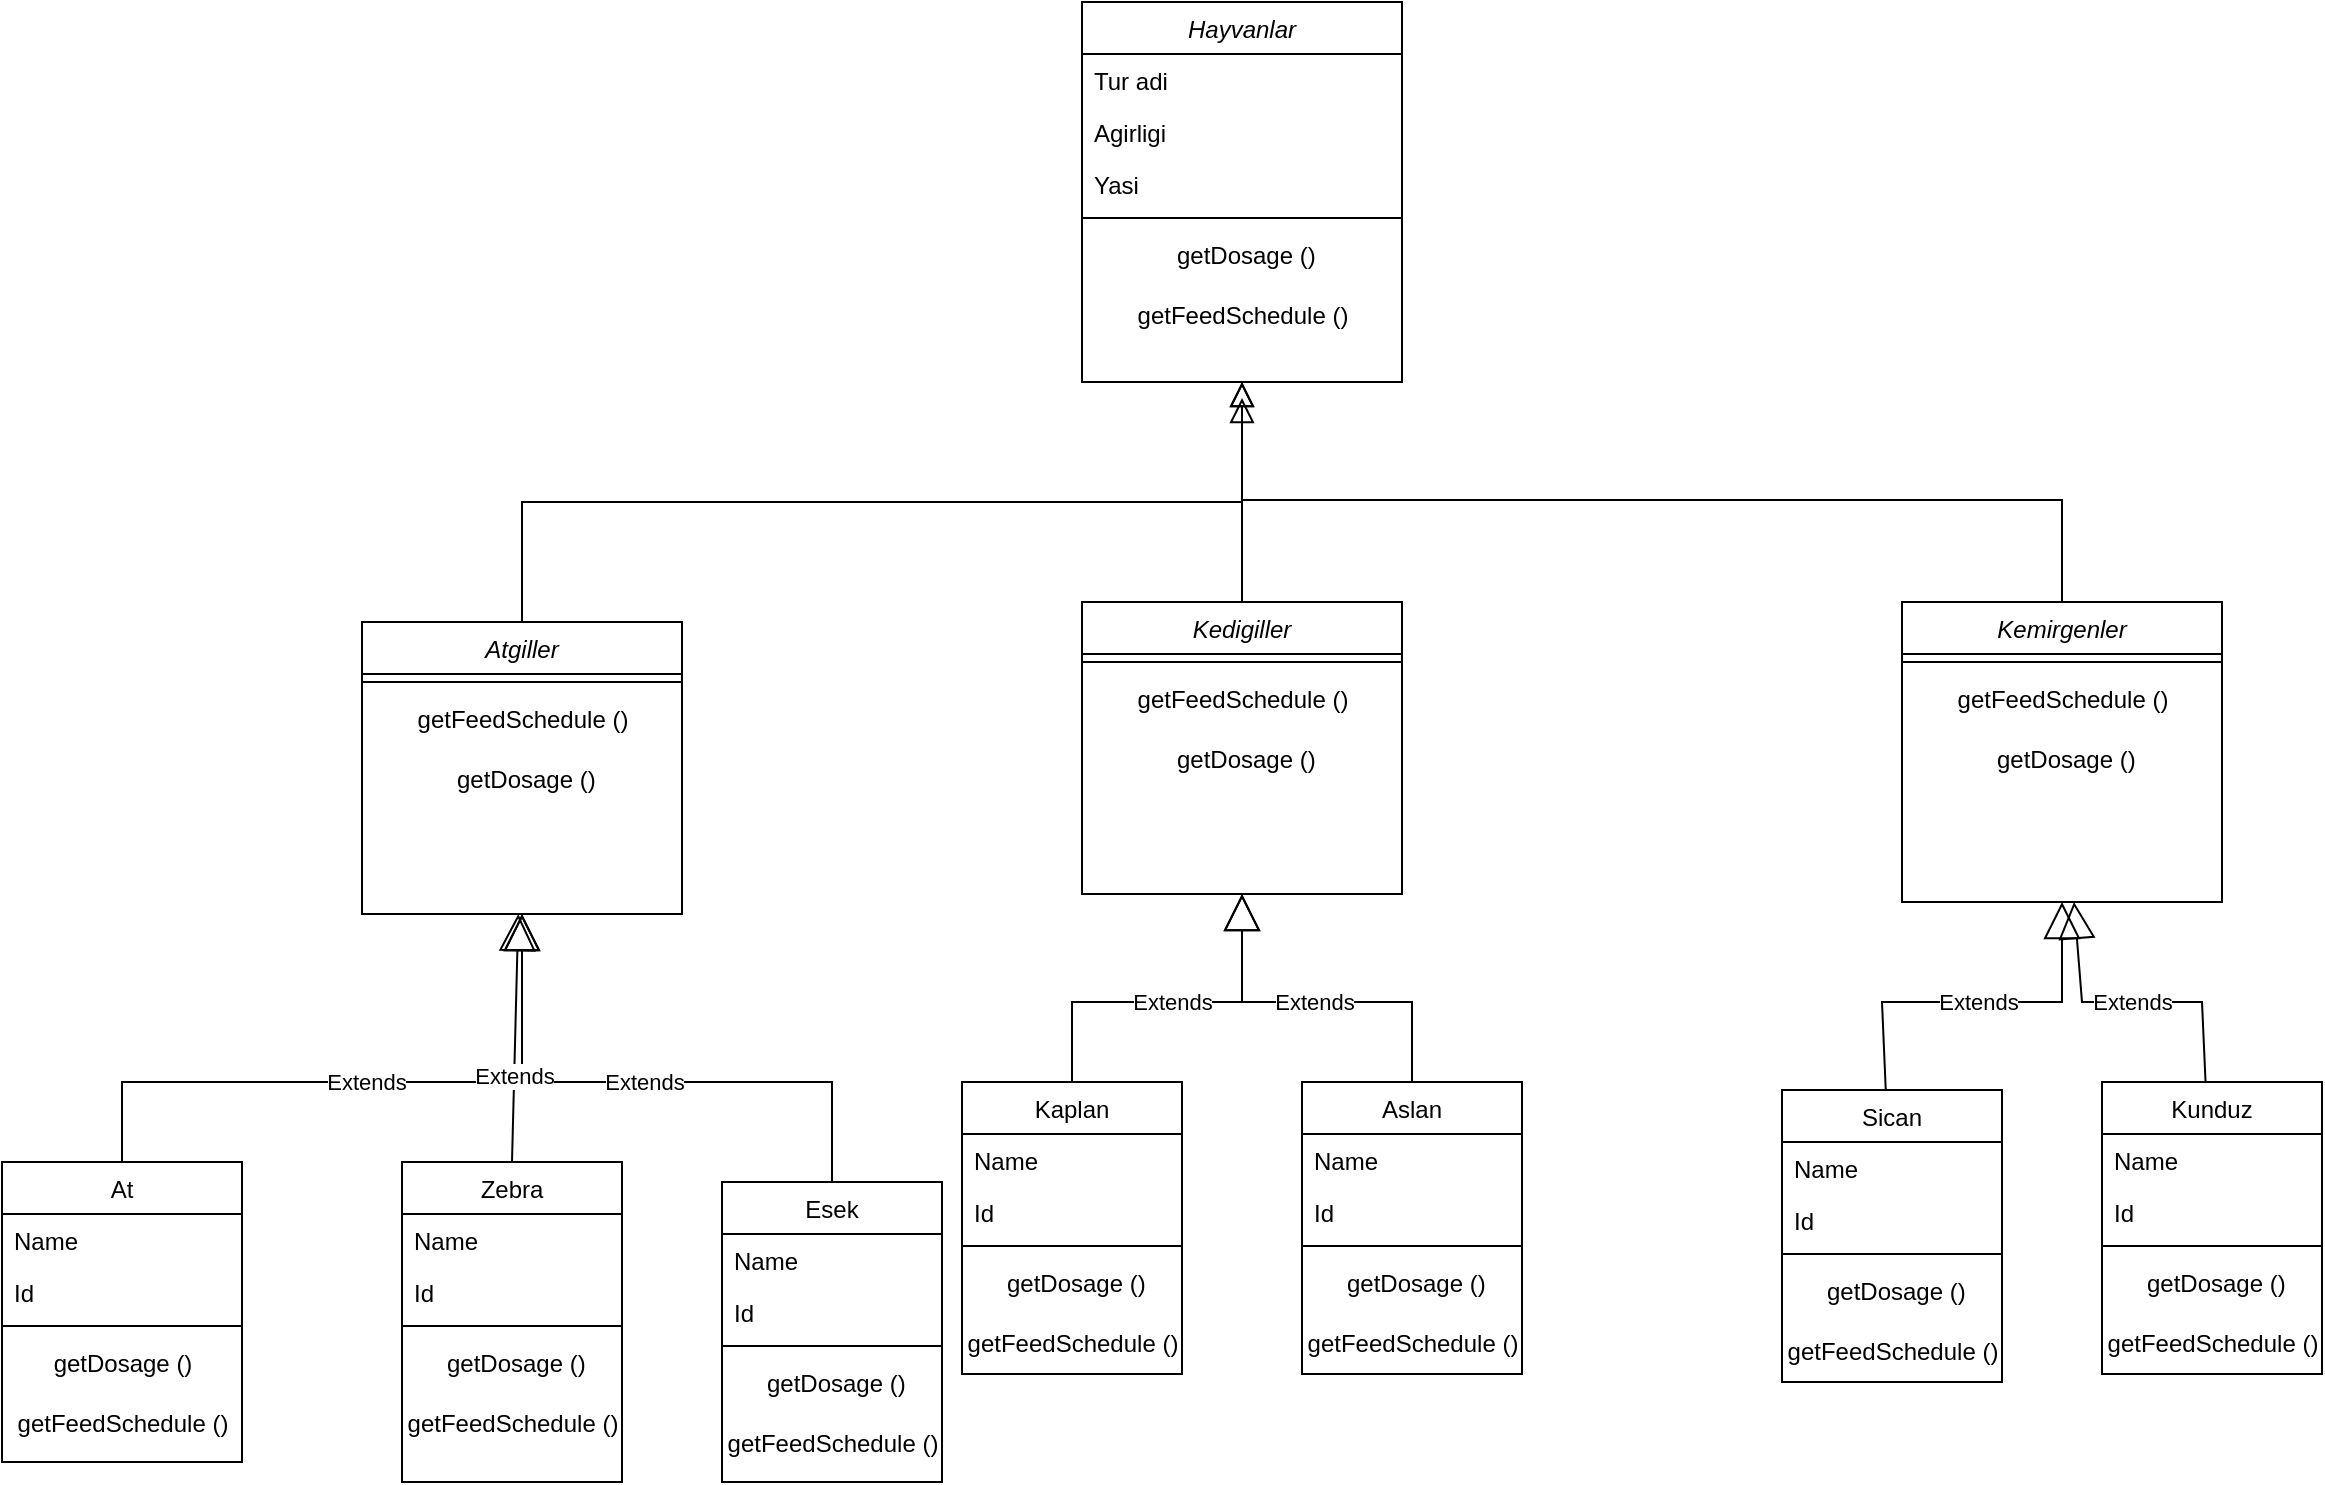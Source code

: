 <mxfile version="22.1.1" type="device">
  <diagram id="C5RBs43oDa-KdzZeNtuy" name="Page-1">
    <mxGraphModel dx="1134" dy="749" grid="1" gridSize="10" guides="1" tooltips="1" connect="1" arrows="1" fold="1" page="1" pageScale="1" pageWidth="1654" pageHeight="2336" math="0" shadow="0">
      <root>
        <mxCell id="WIyWlLk6GJQsqaUBKTNV-0" />
        <mxCell id="WIyWlLk6GJQsqaUBKTNV-1" parent="WIyWlLk6GJQsqaUBKTNV-0" />
        <mxCell id="zkfFHV4jXpPFQw0GAbJ--0" value="Hayvanlar" style="swimlane;fontStyle=2;align=center;verticalAlign=top;childLayout=stackLayout;horizontal=1;startSize=26;horizontalStack=0;resizeParent=1;resizeLast=0;collapsible=1;marginBottom=0;rounded=0;shadow=0;strokeWidth=1;" parent="WIyWlLk6GJQsqaUBKTNV-1" vertex="1">
          <mxGeometry x="560" y="60" width="160" height="190" as="geometry">
            <mxRectangle x="230" y="140" width="160" height="26" as="alternateBounds" />
          </mxGeometry>
        </mxCell>
        <mxCell id="zkfFHV4jXpPFQw0GAbJ--1" value="Tur adi" style="text;align=left;verticalAlign=top;spacingLeft=4;spacingRight=4;overflow=hidden;rotatable=0;points=[[0,0.5],[1,0.5]];portConstraint=eastwest;" parent="zkfFHV4jXpPFQw0GAbJ--0" vertex="1">
          <mxGeometry y="26" width="160" height="26" as="geometry" />
        </mxCell>
        <mxCell id="zkfFHV4jXpPFQw0GAbJ--2" value="Agirligi" style="text;align=left;verticalAlign=top;spacingLeft=4;spacingRight=4;overflow=hidden;rotatable=0;points=[[0,0.5],[1,0.5]];portConstraint=eastwest;rounded=0;shadow=0;html=0;" parent="zkfFHV4jXpPFQw0GAbJ--0" vertex="1">
          <mxGeometry y="52" width="160" height="26" as="geometry" />
        </mxCell>
        <mxCell id="zkfFHV4jXpPFQw0GAbJ--3" value="Yasi" style="text;align=left;verticalAlign=top;spacingLeft=4;spacingRight=4;overflow=hidden;rotatable=0;points=[[0,0.5],[1,0.5]];portConstraint=eastwest;rounded=0;shadow=0;html=0;" parent="zkfFHV4jXpPFQw0GAbJ--0" vertex="1">
          <mxGeometry y="78" width="160" height="26" as="geometry" />
        </mxCell>
        <mxCell id="zkfFHV4jXpPFQw0GAbJ--4" value="" style="line;html=1;strokeWidth=1;align=left;verticalAlign=middle;spacingTop=-1;spacingLeft=3;spacingRight=3;rotatable=0;labelPosition=right;points=[];portConstraint=eastwest;" parent="zkfFHV4jXpPFQw0GAbJ--0" vertex="1">
          <mxGeometry y="104" width="160" height="8" as="geometry" />
        </mxCell>
        <mxCell id="hwI_Mk9WTxf3w8bSnteX-63" value="&amp;nbsp;getDosage ()" style="text;html=1;align=center;verticalAlign=middle;resizable=0;points=[];autosize=1;strokeColor=none;fillColor=none;" vertex="1" parent="zkfFHV4jXpPFQw0GAbJ--0">
          <mxGeometry y="112" width="160" height="30" as="geometry" />
        </mxCell>
        <mxCell id="hwI_Mk9WTxf3w8bSnteX-62" value="getFeedSchedule ()" style="text;html=1;align=center;verticalAlign=middle;resizable=0;points=[];autosize=1;strokeColor=none;fillColor=none;" vertex="1" parent="zkfFHV4jXpPFQw0GAbJ--0">
          <mxGeometry y="142" width="160" height="30" as="geometry" />
        </mxCell>
        <mxCell id="zkfFHV4jXpPFQw0GAbJ--6" value="Atgiller" style="swimlane;fontStyle=2;align=center;verticalAlign=top;childLayout=stackLayout;horizontal=1;startSize=26;horizontalStack=0;resizeParent=1;resizeLast=0;collapsible=1;marginBottom=0;rounded=0;shadow=0;strokeWidth=1;" parent="WIyWlLk6GJQsqaUBKTNV-1" vertex="1">
          <mxGeometry x="200" y="370" width="160" height="146" as="geometry">
            <mxRectangle x="130" y="380" width="160" height="26" as="alternateBounds" />
          </mxGeometry>
        </mxCell>
        <mxCell id="zkfFHV4jXpPFQw0GAbJ--9" value="" style="line;html=1;strokeWidth=1;align=left;verticalAlign=middle;spacingTop=-1;spacingLeft=3;spacingRight=3;rotatable=0;labelPosition=right;points=[];portConstraint=eastwest;" parent="zkfFHV4jXpPFQw0GAbJ--6" vertex="1">
          <mxGeometry y="26" width="160" height="8" as="geometry" />
        </mxCell>
        <mxCell id="hwI_Mk9WTxf3w8bSnteX-66" value="getFeedSchedule ()" style="text;html=1;align=center;verticalAlign=middle;resizable=0;points=[];autosize=1;strokeColor=none;fillColor=none;" vertex="1" parent="zkfFHV4jXpPFQw0GAbJ--6">
          <mxGeometry y="34" width="160" height="30" as="geometry" />
        </mxCell>
        <mxCell id="hwI_Mk9WTxf3w8bSnteX-65" value="&amp;nbsp;getDosage ()" style="text;html=1;align=center;verticalAlign=middle;resizable=0;points=[];autosize=1;strokeColor=none;fillColor=none;" vertex="1" parent="zkfFHV4jXpPFQw0GAbJ--6">
          <mxGeometry y="64" width="160" height="30" as="geometry" />
        </mxCell>
        <mxCell id="zkfFHV4jXpPFQw0GAbJ--12" value="" style="endArrow=block;endSize=10;endFill=0;shadow=0;strokeWidth=1;rounded=0;edgeStyle=elbowEdgeStyle;elbow=vertical;" parent="WIyWlLk6GJQsqaUBKTNV-1" source="zkfFHV4jXpPFQw0GAbJ--6" target="zkfFHV4jXpPFQw0GAbJ--0" edge="1">
          <mxGeometry width="160" relative="1" as="geometry">
            <mxPoint x="540" y="203" as="sourcePoint" />
            <mxPoint x="540" y="203" as="targetPoint" />
          </mxGeometry>
        </mxCell>
        <mxCell id="zkfFHV4jXpPFQw0GAbJ--13" value="Kedigiller" style="swimlane;fontStyle=2;align=center;verticalAlign=top;childLayout=stackLayout;horizontal=1;startSize=26;horizontalStack=0;resizeParent=1;resizeLast=0;collapsible=1;marginBottom=0;rounded=0;shadow=0;strokeWidth=1;" parent="WIyWlLk6GJQsqaUBKTNV-1" vertex="1">
          <mxGeometry x="560" y="360" width="160" height="146" as="geometry">
            <mxRectangle x="340" y="380" width="170" height="26" as="alternateBounds" />
          </mxGeometry>
        </mxCell>
        <mxCell id="zkfFHV4jXpPFQw0GAbJ--15" value="" style="line;html=1;strokeWidth=1;align=left;verticalAlign=middle;spacingTop=-1;spacingLeft=3;spacingRight=3;rotatable=0;labelPosition=right;points=[];portConstraint=eastwest;" parent="zkfFHV4jXpPFQw0GAbJ--13" vertex="1">
          <mxGeometry y="26" width="160" height="8" as="geometry" />
        </mxCell>
        <mxCell id="hwI_Mk9WTxf3w8bSnteX-67" value="getFeedSchedule ()" style="text;html=1;align=center;verticalAlign=middle;resizable=0;points=[];autosize=1;strokeColor=none;fillColor=none;" vertex="1" parent="zkfFHV4jXpPFQw0GAbJ--13">
          <mxGeometry y="34" width="160" height="30" as="geometry" />
        </mxCell>
        <mxCell id="hwI_Mk9WTxf3w8bSnteX-68" value="&amp;nbsp;getDosage ()" style="text;html=1;align=center;verticalAlign=middle;resizable=0;points=[];autosize=1;strokeColor=none;fillColor=none;" vertex="1" parent="zkfFHV4jXpPFQw0GAbJ--13">
          <mxGeometry y="64" width="160" height="30" as="geometry" />
        </mxCell>
        <mxCell id="zkfFHV4jXpPFQw0GAbJ--16" value="" style="endArrow=block;endSize=10;endFill=0;shadow=0;strokeWidth=1;rounded=0;edgeStyle=elbowEdgeStyle;elbow=vertical;" parent="WIyWlLk6GJQsqaUBKTNV-1" source="zkfFHV4jXpPFQw0GAbJ--13" target="zkfFHV4jXpPFQw0GAbJ--0" edge="1">
          <mxGeometry width="160" relative="1" as="geometry">
            <mxPoint x="550" y="373" as="sourcePoint" />
            <mxPoint x="650" y="271" as="targetPoint" />
          </mxGeometry>
        </mxCell>
        <mxCell id="zkfFHV4jXpPFQw0GAbJ--17" value="Kemirgenler" style="swimlane;fontStyle=2;align=center;verticalAlign=top;childLayout=stackLayout;horizontal=1;startSize=26;horizontalStack=0;resizeParent=1;resizeLast=0;collapsible=1;marginBottom=0;rounded=0;shadow=0;strokeWidth=1;" parent="WIyWlLk6GJQsqaUBKTNV-1" vertex="1">
          <mxGeometry x="970" y="360" width="160" height="150" as="geometry">
            <mxRectangle x="550" y="140" width="160" height="26" as="alternateBounds" />
          </mxGeometry>
        </mxCell>
        <mxCell id="zkfFHV4jXpPFQw0GAbJ--23" value="" style="line;html=1;strokeWidth=1;align=left;verticalAlign=middle;spacingTop=-1;spacingLeft=3;spacingRight=3;rotatable=0;labelPosition=right;points=[];portConstraint=eastwest;" parent="zkfFHV4jXpPFQw0GAbJ--17" vertex="1">
          <mxGeometry y="26" width="160" height="8" as="geometry" />
        </mxCell>
        <mxCell id="hwI_Mk9WTxf3w8bSnteX-69" value="getFeedSchedule ()" style="text;html=1;align=center;verticalAlign=middle;resizable=0;points=[];autosize=1;strokeColor=none;fillColor=none;" vertex="1" parent="zkfFHV4jXpPFQw0GAbJ--17">
          <mxGeometry y="34" width="160" height="30" as="geometry" />
        </mxCell>
        <mxCell id="hwI_Mk9WTxf3w8bSnteX-70" value="&amp;nbsp;getDosage ()" style="text;html=1;align=center;verticalAlign=middle;resizable=0;points=[];autosize=1;strokeColor=none;fillColor=none;" vertex="1" parent="zkfFHV4jXpPFQw0GAbJ--17">
          <mxGeometry y="64" width="160" height="30" as="geometry" />
        </mxCell>
        <mxCell id="hwI_Mk9WTxf3w8bSnteX-0" value="" style="endArrow=block;endSize=10;endFill=0;shadow=0;strokeWidth=1;rounded=0;edgeStyle=elbowEdgeStyle;elbow=vertical;exitX=0.5;exitY=0;exitDx=0;exitDy=0;" edge="1" parent="WIyWlLk6GJQsqaUBKTNV-1" source="zkfFHV4jXpPFQw0GAbJ--17">
          <mxGeometry width="160" relative="1" as="geometry">
            <mxPoint x="660" y="360" as="sourcePoint" />
            <mxPoint x="640" y="258" as="targetPoint" />
          </mxGeometry>
        </mxCell>
        <mxCell id="hwI_Mk9WTxf3w8bSnteX-1" value="At" style="swimlane;fontStyle=0;align=center;verticalAlign=top;childLayout=stackLayout;horizontal=1;startSize=26;horizontalStack=0;resizeParent=1;resizeLast=0;collapsible=1;marginBottom=0;rounded=0;shadow=0;strokeWidth=1;" vertex="1" parent="WIyWlLk6GJQsqaUBKTNV-1">
          <mxGeometry x="20" y="640" width="120" height="150" as="geometry">
            <mxRectangle x="130" y="380" width="160" height="26" as="alternateBounds" />
          </mxGeometry>
        </mxCell>
        <mxCell id="hwI_Mk9WTxf3w8bSnteX-110" value="Name" style="text;align=left;verticalAlign=top;spacingLeft=4;spacingRight=4;overflow=hidden;rotatable=0;points=[[0,0.5],[1,0.5]];portConstraint=eastwest;" vertex="1" parent="hwI_Mk9WTxf3w8bSnteX-1">
          <mxGeometry y="26" width="120" height="26" as="geometry" />
        </mxCell>
        <mxCell id="hwI_Mk9WTxf3w8bSnteX-111" value="Id" style="text;align=left;verticalAlign=top;spacingLeft=4;spacingRight=4;overflow=hidden;rotatable=0;points=[[0,0.5],[1,0.5]];portConstraint=eastwest;rounded=0;shadow=0;html=0;" vertex="1" parent="hwI_Mk9WTxf3w8bSnteX-1">
          <mxGeometry y="52" width="120" height="26" as="geometry" />
        </mxCell>
        <mxCell id="hwI_Mk9WTxf3w8bSnteX-4" value="" style="line;html=1;strokeWidth=1;align=left;verticalAlign=middle;spacingTop=-1;spacingLeft=3;spacingRight=3;rotatable=0;labelPosition=right;points=[];portConstraint=eastwest;" vertex="1" parent="hwI_Mk9WTxf3w8bSnteX-1">
          <mxGeometry y="78" width="120" height="8" as="geometry" />
        </mxCell>
        <mxCell id="hwI_Mk9WTxf3w8bSnteX-55" value="getDosage ()" style="text;html=1;align=center;verticalAlign=middle;resizable=0;points=[];autosize=1;strokeColor=none;fillColor=none;" vertex="1" parent="hwI_Mk9WTxf3w8bSnteX-1">
          <mxGeometry y="86" width="120" height="30" as="geometry" />
        </mxCell>
        <mxCell id="hwI_Mk9WTxf3w8bSnteX-75" value="getFeedSchedule ()" style="text;html=1;align=center;verticalAlign=middle;resizable=0;points=[];autosize=1;strokeColor=none;fillColor=none;" vertex="1" parent="hwI_Mk9WTxf3w8bSnteX-1">
          <mxGeometry y="116" width="120" height="30" as="geometry" />
        </mxCell>
        <mxCell id="hwI_Mk9WTxf3w8bSnteX-7" value="Zebra" style="swimlane;fontStyle=0;align=center;verticalAlign=top;childLayout=stackLayout;horizontal=1;startSize=26;horizontalStack=0;resizeParent=1;resizeLast=0;collapsible=1;marginBottom=0;rounded=0;shadow=0;strokeWidth=1;" vertex="1" parent="WIyWlLk6GJQsqaUBKTNV-1">
          <mxGeometry x="220" y="640" width="110" height="160" as="geometry">
            <mxRectangle x="130" y="380" width="160" height="26" as="alternateBounds" />
          </mxGeometry>
        </mxCell>
        <mxCell id="hwI_Mk9WTxf3w8bSnteX-112" value="Name" style="text;align=left;verticalAlign=top;spacingLeft=4;spacingRight=4;overflow=hidden;rotatable=0;points=[[0,0.5],[1,0.5]];portConstraint=eastwest;" vertex="1" parent="hwI_Mk9WTxf3w8bSnteX-7">
          <mxGeometry y="26" width="110" height="26" as="geometry" />
        </mxCell>
        <mxCell id="hwI_Mk9WTxf3w8bSnteX-113" value="Id" style="text;align=left;verticalAlign=top;spacingLeft=4;spacingRight=4;overflow=hidden;rotatable=0;points=[[0,0.5],[1,0.5]];portConstraint=eastwest;rounded=0;shadow=0;html=0;" vertex="1" parent="hwI_Mk9WTxf3w8bSnteX-7">
          <mxGeometry y="52" width="110" height="26" as="geometry" />
        </mxCell>
        <mxCell id="hwI_Mk9WTxf3w8bSnteX-10" value="" style="line;html=1;strokeWidth=1;align=left;verticalAlign=middle;spacingTop=-1;spacingLeft=3;spacingRight=3;rotatable=0;labelPosition=right;points=[];portConstraint=eastwest;" vertex="1" parent="hwI_Mk9WTxf3w8bSnteX-7">
          <mxGeometry y="78" width="110" height="8" as="geometry" />
        </mxCell>
        <mxCell id="hwI_Mk9WTxf3w8bSnteX-56" value="&amp;nbsp;getDosage ()" style="text;html=1;align=center;verticalAlign=middle;resizable=0;points=[];autosize=1;strokeColor=none;fillColor=none;" vertex="1" parent="hwI_Mk9WTxf3w8bSnteX-7">
          <mxGeometry y="86" width="110" height="30" as="geometry" />
        </mxCell>
        <mxCell id="hwI_Mk9WTxf3w8bSnteX-82" value="getFeedSchedule ()" style="text;html=1;align=center;verticalAlign=middle;resizable=0;points=[];autosize=1;strokeColor=none;fillColor=none;" vertex="1" parent="hwI_Mk9WTxf3w8bSnteX-7">
          <mxGeometry y="116" width="110" height="30" as="geometry" />
        </mxCell>
        <mxCell id="hwI_Mk9WTxf3w8bSnteX-13" value="Esek" style="swimlane;fontStyle=0;align=center;verticalAlign=top;childLayout=stackLayout;horizontal=1;startSize=26;horizontalStack=0;resizeParent=1;resizeLast=0;collapsible=1;marginBottom=0;rounded=0;shadow=0;strokeWidth=1;" vertex="1" parent="WIyWlLk6GJQsqaUBKTNV-1">
          <mxGeometry x="380" y="650" width="110" height="150" as="geometry">
            <mxRectangle x="130" y="380" width="160" height="26" as="alternateBounds" />
          </mxGeometry>
        </mxCell>
        <mxCell id="hwI_Mk9WTxf3w8bSnteX-117" value="Name" style="text;align=left;verticalAlign=top;spacingLeft=4;spacingRight=4;overflow=hidden;rotatable=0;points=[[0,0.5],[1,0.5]];portConstraint=eastwest;" vertex="1" parent="hwI_Mk9WTxf3w8bSnteX-13">
          <mxGeometry y="26" width="110" height="26" as="geometry" />
        </mxCell>
        <mxCell id="hwI_Mk9WTxf3w8bSnteX-118" value="Id" style="text;align=left;verticalAlign=top;spacingLeft=4;spacingRight=4;overflow=hidden;rotatable=0;points=[[0,0.5],[1,0.5]];portConstraint=eastwest;rounded=0;shadow=0;html=0;" vertex="1" parent="hwI_Mk9WTxf3w8bSnteX-13">
          <mxGeometry y="52" width="110" height="26" as="geometry" />
        </mxCell>
        <mxCell id="hwI_Mk9WTxf3w8bSnteX-16" value="" style="line;html=1;strokeWidth=1;align=left;verticalAlign=middle;spacingTop=-1;spacingLeft=3;spacingRight=3;rotatable=0;labelPosition=right;points=[];portConstraint=eastwest;" vertex="1" parent="hwI_Mk9WTxf3w8bSnteX-13">
          <mxGeometry y="78" width="110" height="8" as="geometry" />
        </mxCell>
        <mxCell id="hwI_Mk9WTxf3w8bSnteX-81" value="&amp;nbsp;getDosage ()" style="text;html=1;align=center;verticalAlign=middle;resizable=0;points=[];autosize=1;strokeColor=none;fillColor=none;" vertex="1" parent="hwI_Mk9WTxf3w8bSnteX-13">
          <mxGeometry y="86" width="110" height="30" as="geometry" />
        </mxCell>
        <mxCell id="hwI_Mk9WTxf3w8bSnteX-88" value="getFeedSchedule ()" style="text;html=1;align=center;verticalAlign=middle;resizable=0;points=[];autosize=1;strokeColor=none;fillColor=none;" vertex="1" parent="hwI_Mk9WTxf3w8bSnteX-13">
          <mxGeometry y="116" width="110" height="30" as="geometry" />
        </mxCell>
        <mxCell id="hwI_Mk9WTxf3w8bSnteX-19" value="Kaplan" style="swimlane;fontStyle=0;align=center;verticalAlign=top;childLayout=stackLayout;horizontal=1;startSize=26;horizontalStack=0;resizeParent=1;resizeLast=0;collapsible=1;marginBottom=0;rounded=0;shadow=0;strokeWidth=1;" vertex="1" parent="WIyWlLk6GJQsqaUBKTNV-1">
          <mxGeometry x="500" y="600" width="110" height="146" as="geometry">
            <mxRectangle x="130" y="380" width="160" height="26" as="alternateBounds" />
          </mxGeometry>
        </mxCell>
        <mxCell id="hwI_Mk9WTxf3w8bSnteX-20" value="Name" style="text;align=left;verticalAlign=top;spacingLeft=4;spacingRight=4;overflow=hidden;rotatable=0;points=[[0,0.5],[1,0.5]];portConstraint=eastwest;" vertex="1" parent="hwI_Mk9WTxf3w8bSnteX-19">
          <mxGeometry y="26" width="110" height="26" as="geometry" />
        </mxCell>
        <mxCell id="hwI_Mk9WTxf3w8bSnteX-21" value="Id" style="text;align=left;verticalAlign=top;spacingLeft=4;spacingRight=4;overflow=hidden;rotatable=0;points=[[0,0.5],[1,0.5]];portConstraint=eastwest;rounded=0;shadow=0;html=0;" vertex="1" parent="hwI_Mk9WTxf3w8bSnteX-19">
          <mxGeometry y="52" width="110" height="26" as="geometry" />
        </mxCell>
        <mxCell id="hwI_Mk9WTxf3w8bSnteX-22" value="" style="line;html=1;strokeWidth=1;align=left;verticalAlign=middle;spacingTop=-1;spacingLeft=3;spacingRight=3;rotatable=0;labelPosition=right;points=[];portConstraint=eastwest;" vertex="1" parent="hwI_Mk9WTxf3w8bSnteX-19">
          <mxGeometry y="78" width="110" height="8" as="geometry" />
        </mxCell>
        <mxCell id="hwI_Mk9WTxf3w8bSnteX-58" value="&amp;nbsp;getDosage ()" style="text;html=1;align=center;verticalAlign=middle;resizable=0;points=[];autosize=1;strokeColor=none;fillColor=none;" vertex="1" parent="hwI_Mk9WTxf3w8bSnteX-19">
          <mxGeometry y="86" width="110" height="30" as="geometry" />
        </mxCell>
        <mxCell id="hwI_Mk9WTxf3w8bSnteX-97" value="getFeedSchedule ()" style="text;html=1;align=center;verticalAlign=middle;resizable=0;points=[];autosize=1;strokeColor=none;fillColor=none;" vertex="1" parent="hwI_Mk9WTxf3w8bSnteX-19">
          <mxGeometry y="116" width="110" height="30" as="geometry" />
        </mxCell>
        <mxCell id="hwI_Mk9WTxf3w8bSnteX-25" value="Aslan" style="swimlane;fontStyle=0;align=center;verticalAlign=top;childLayout=stackLayout;horizontal=1;startSize=26;horizontalStack=0;resizeParent=1;resizeLast=0;collapsible=1;marginBottom=0;rounded=0;shadow=0;strokeWidth=1;" vertex="1" parent="WIyWlLk6GJQsqaUBKTNV-1">
          <mxGeometry x="670" y="600" width="110" height="146" as="geometry">
            <mxRectangle x="130" y="380" width="160" height="26" as="alternateBounds" />
          </mxGeometry>
        </mxCell>
        <mxCell id="hwI_Mk9WTxf3w8bSnteX-26" value="Name" style="text;align=left;verticalAlign=top;spacingLeft=4;spacingRight=4;overflow=hidden;rotatable=0;points=[[0,0.5],[1,0.5]];portConstraint=eastwest;" vertex="1" parent="hwI_Mk9WTxf3w8bSnteX-25">
          <mxGeometry y="26" width="110" height="26" as="geometry" />
        </mxCell>
        <mxCell id="hwI_Mk9WTxf3w8bSnteX-27" value="Id" style="text;align=left;verticalAlign=top;spacingLeft=4;spacingRight=4;overflow=hidden;rotatable=0;points=[[0,0.5],[1,0.5]];portConstraint=eastwest;rounded=0;shadow=0;html=0;" vertex="1" parent="hwI_Mk9WTxf3w8bSnteX-25">
          <mxGeometry y="52" width="110" height="26" as="geometry" />
        </mxCell>
        <mxCell id="hwI_Mk9WTxf3w8bSnteX-28" value="" style="line;html=1;strokeWidth=1;align=left;verticalAlign=middle;spacingTop=-1;spacingLeft=3;spacingRight=3;rotatable=0;labelPosition=right;points=[];portConstraint=eastwest;" vertex="1" parent="hwI_Mk9WTxf3w8bSnteX-25">
          <mxGeometry y="78" width="110" height="8" as="geometry" />
        </mxCell>
        <mxCell id="hwI_Mk9WTxf3w8bSnteX-59" value="&amp;nbsp;getDosage ()" style="text;html=1;align=center;verticalAlign=middle;resizable=0;points=[];autosize=1;strokeColor=none;fillColor=none;" vertex="1" parent="hwI_Mk9WTxf3w8bSnteX-25">
          <mxGeometry y="86" width="110" height="30" as="geometry" />
        </mxCell>
        <mxCell id="hwI_Mk9WTxf3w8bSnteX-98" value="getFeedSchedule ()" style="text;html=1;align=center;verticalAlign=middle;resizable=0;points=[];autosize=1;strokeColor=none;fillColor=none;" vertex="1" parent="hwI_Mk9WTxf3w8bSnteX-25">
          <mxGeometry y="116" width="110" height="30" as="geometry" />
        </mxCell>
        <mxCell id="hwI_Mk9WTxf3w8bSnteX-37" value="Sican" style="swimlane;fontStyle=0;align=center;verticalAlign=top;childLayout=stackLayout;horizontal=1;startSize=26;horizontalStack=0;resizeParent=1;resizeLast=0;collapsible=1;marginBottom=0;rounded=0;shadow=0;strokeWidth=1;" vertex="1" parent="WIyWlLk6GJQsqaUBKTNV-1">
          <mxGeometry x="910" y="604" width="110" height="146" as="geometry">
            <mxRectangle x="130" y="380" width="160" height="26" as="alternateBounds" />
          </mxGeometry>
        </mxCell>
        <mxCell id="hwI_Mk9WTxf3w8bSnteX-39" value="Name" style="text;align=left;verticalAlign=top;spacingLeft=4;spacingRight=4;overflow=hidden;rotatable=0;points=[[0,0.5],[1,0.5]];portConstraint=eastwest;rounded=0;shadow=0;html=0;" vertex="1" parent="hwI_Mk9WTxf3w8bSnteX-37">
          <mxGeometry y="26" width="110" height="26" as="geometry" />
        </mxCell>
        <mxCell id="hwI_Mk9WTxf3w8bSnteX-119" value="Id" style="text;align=left;verticalAlign=top;spacingLeft=4;spacingRight=4;overflow=hidden;rotatable=0;points=[[0,0.5],[1,0.5]];portConstraint=eastwest;rounded=0;shadow=0;html=0;" vertex="1" parent="hwI_Mk9WTxf3w8bSnteX-37">
          <mxGeometry y="52" width="110" height="26" as="geometry" />
        </mxCell>
        <mxCell id="hwI_Mk9WTxf3w8bSnteX-40" value="" style="line;html=1;strokeWidth=1;align=left;verticalAlign=middle;spacingTop=-1;spacingLeft=3;spacingRight=3;rotatable=0;labelPosition=right;points=[];portConstraint=eastwest;" vertex="1" parent="hwI_Mk9WTxf3w8bSnteX-37">
          <mxGeometry y="78" width="110" height="8" as="geometry" />
        </mxCell>
        <mxCell id="hwI_Mk9WTxf3w8bSnteX-60" value="&amp;nbsp;getDosage ()" style="text;html=1;align=center;verticalAlign=middle;resizable=0;points=[];autosize=1;strokeColor=none;fillColor=none;" vertex="1" parent="hwI_Mk9WTxf3w8bSnteX-37">
          <mxGeometry y="86" width="110" height="30" as="geometry" />
        </mxCell>
        <mxCell id="hwI_Mk9WTxf3w8bSnteX-99" value="getFeedSchedule ()" style="text;html=1;align=center;verticalAlign=middle;resizable=0;points=[];autosize=1;strokeColor=none;fillColor=none;" vertex="1" parent="hwI_Mk9WTxf3w8bSnteX-37">
          <mxGeometry y="116" width="110" height="30" as="geometry" />
        </mxCell>
        <mxCell id="hwI_Mk9WTxf3w8bSnteX-43" value="Kunduz" style="swimlane;fontStyle=0;align=center;verticalAlign=top;childLayout=stackLayout;horizontal=1;startSize=26;horizontalStack=0;resizeParent=1;resizeLast=0;collapsible=1;marginBottom=0;rounded=0;shadow=0;strokeWidth=1;" vertex="1" parent="WIyWlLk6GJQsqaUBKTNV-1">
          <mxGeometry x="1070" y="600" width="110" height="146" as="geometry">
            <mxRectangle x="130" y="380" width="160" height="26" as="alternateBounds" />
          </mxGeometry>
        </mxCell>
        <mxCell id="hwI_Mk9WTxf3w8bSnteX-45" value="Name" style="text;align=left;verticalAlign=top;spacingLeft=4;spacingRight=4;overflow=hidden;rotatable=0;points=[[0,0.5],[1,0.5]];portConstraint=eastwest;rounded=0;shadow=0;html=0;" vertex="1" parent="hwI_Mk9WTxf3w8bSnteX-43">
          <mxGeometry y="26" width="110" height="26" as="geometry" />
        </mxCell>
        <mxCell id="hwI_Mk9WTxf3w8bSnteX-120" value="Id" style="text;align=left;verticalAlign=top;spacingLeft=4;spacingRight=4;overflow=hidden;rotatable=0;points=[[0,0.5],[1,0.5]];portConstraint=eastwest;rounded=0;shadow=0;html=0;" vertex="1" parent="hwI_Mk9WTxf3w8bSnteX-43">
          <mxGeometry y="52" width="110" height="26" as="geometry" />
        </mxCell>
        <mxCell id="hwI_Mk9WTxf3w8bSnteX-46" value="" style="line;html=1;strokeWidth=1;align=left;verticalAlign=middle;spacingTop=-1;spacingLeft=3;spacingRight=3;rotatable=0;labelPosition=right;points=[];portConstraint=eastwest;" vertex="1" parent="hwI_Mk9WTxf3w8bSnteX-43">
          <mxGeometry y="78" width="110" height="8" as="geometry" />
        </mxCell>
        <mxCell id="hwI_Mk9WTxf3w8bSnteX-61" value="&amp;nbsp;getDosage ()" style="text;html=1;align=center;verticalAlign=middle;resizable=0;points=[];autosize=1;strokeColor=none;fillColor=none;" vertex="1" parent="hwI_Mk9WTxf3w8bSnteX-43">
          <mxGeometry y="86" width="110" height="30" as="geometry" />
        </mxCell>
        <mxCell id="hwI_Mk9WTxf3w8bSnteX-100" value="getFeedSchedule ()" style="text;html=1;align=center;verticalAlign=middle;resizable=0;points=[];autosize=1;strokeColor=none;fillColor=none;" vertex="1" parent="hwI_Mk9WTxf3w8bSnteX-43">
          <mxGeometry y="116" width="110" height="30" as="geometry" />
        </mxCell>
        <mxCell id="hwI_Mk9WTxf3w8bSnteX-90" value="Extends" style="endArrow=block;endSize=16;endFill=0;html=1;rounded=0;exitX=0.5;exitY=0;exitDx=0;exitDy=0;" edge="1" parent="WIyWlLk6GJQsqaUBKTNV-1" source="hwI_Mk9WTxf3w8bSnteX-19" target="zkfFHV4jXpPFQw0GAbJ--13">
          <mxGeometry width="160" relative="1" as="geometry">
            <mxPoint x="490" y="600" as="sourcePoint" />
            <mxPoint x="650" y="600" as="targetPoint" />
            <Array as="points">
              <mxPoint x="555" y="560" />
              <mxPoint x="640" y="560" />
            </Array>
          </mxGeometry>
        </mxCell>
        <mxCell id="hwI_Mk9WTxf3w8bSnteX-91" value="Extends" style="endArrow=block;endSize=16;endFill=0;html=1;rounded=0;exitX=0.5;exitY=0;exitDx=0;exitDy=0;" edge="1" parent="WIyWlLk6GJQsqaUBKTNV-1" source="hwI_Mk9WTxf3w8bSnteX-1" target="zkfFHV4jXpPFQw0GAbJ--6">
          <mxGeometry width="160" relative="1" as="geometry">
            <mxPoint x="110" y="540" as="sourcePoint" />
            <mxPoint x="270" y="540" as="targetPoint" />
            <Array as="points">
              <mxPoint x="80" y="600" />
              <mxPoint x="280" y="600" />
            </Array>
          </mxGeometry>
        </mxCell>
        <mxCell id="hwI_Mk9WTxf3w8bSnteX-93" value="Extends" style="endArrow=block;endSize=16;endFill=0;html=1;rounded=0;exitX=0.5;exitY=0;exitDx=0;exitDy=0;" edge="1" parent="WIyWlLk6GJQsqaUBKTNV-1" source="hwI_Mk9WTxf3w8bSnteX-13" target="zkfFHV4jXpPFQw0GAbJ--6">
          <mxGeometry width="160" relative="1" as="geometry">
            <mxPoint x="330" y="560" as="sourcePoint" />
            <mxPoint x="490" y="560" as="targetPoint" />
            <Array as="points">
              <mxPoint x="435" y="600" />
              <mxPoint x="280" y="600" />
            </Array>
          </mxGeometry>
        </mxCell>
        <mxCell id="hwI_Mk9WTxf3w8bSnteX-95" value="Extends" style="endArrow=block;endSize=16;endFill=0;html=1;rounded=0;exitX=0.5;exitY=0;exitDx=0;exitDy=0;" edge="1" parent="WIyWlLk6GJQsqaUBKTNV-1" source="hwI_Mk9WTxf3w8bSnteX-7" target="zkfFHV4jXpPFQw0GAbJ--6">
          <mxGeometry x="-0.311" width="160" relative="1" as="geometry">
            <mxPoint x="260" y="600" as="sourcePoint" />
            <mxPoint x="280" y="520" as="targetPoint" />
            <mxPoint y="-1" as="offset" />
          </mxGeometry>
        </mxCell>
        <mxCell id="hwI_Mk9WTxf3w8bSnteX-96" value="Extends" style="endArrow=block;endSize=16;endFill=0;html=1;rounded=0;exitX=0.5;exitY=0;exitDx=0;exitDy=0;" edge="1" parent="WIyWlLk6GJQsqaUBKTNV-1" source="hwI_Mk9WTxf3w8bSnteX-25" target="zkfFHV4jXpPFQw0GAbJ--13">
          <mxGeometry width="160" relative="1" as="geometry">
            <mxPoint x="565" y="610" as="sourcePoint" />
            <mxPoint x="611" y="520" as="targetPoint" />
            <Array as="points">
              <mxPoint x="725" y="560" />
              <mxPoint x="640" y="560" />
            </Array>
          </mxGeometry>
        </mxCell>
        <mxCell id="hwI_Mk9WTxf3w8bSnteX-103" value="Extends" style="endArrow=block;endSize=16;endFill=0;html=1;rounded=0;" edge="1" parent="WIyWlLk6GJQsqaUBKTNV-1" source="hwI_Mk9WTxf3w8bSnteX-37" target="zkfFHV4jXpPFQw0GAbJ--17">
          <mxGeometry width="160" relative="1" as="geometry">
            <mxPoint x="890" y="540" as="sourcePoint" />
            <mxPoint x="1050" y="540" as="targetPoint" />
            <Array as="points">
              <mxPoint x="960" y="560" />
              <mxPoint x="1050" y="560" />
            </Array>
          </mxGeometry>
        </mxCell>
        <mxCell id="hwI_Mk9WTxf3w8bSnteX-104" value="Extends" style="endArrow=block;endSize=16;endFill=0;html=1;rounded=0;" edge="1" parent="WIyWlLk6GJQsqaUBKTNV-1" source="hwI_Mk9WTxf3w8bSnteX-43" target="zkfFHV4jXpPFQw0GAbJ--17">
          <mxGeometry width="160" relative="1" as="geometry">
            <mxPoint x="1006" y="620" as="sourcePoint" />
            <mxPoint x="1037" y="520" as="targetPoint" />
            <Array as="points">
              <mxPoint x="1120" y="560" />
              <mxPoint x="1060" y="560" />
            </Array>
          </mxGeometry>
        </mxCell>
      </root>
    </mxGraphModel>
  </diagram>
</mxfile>
